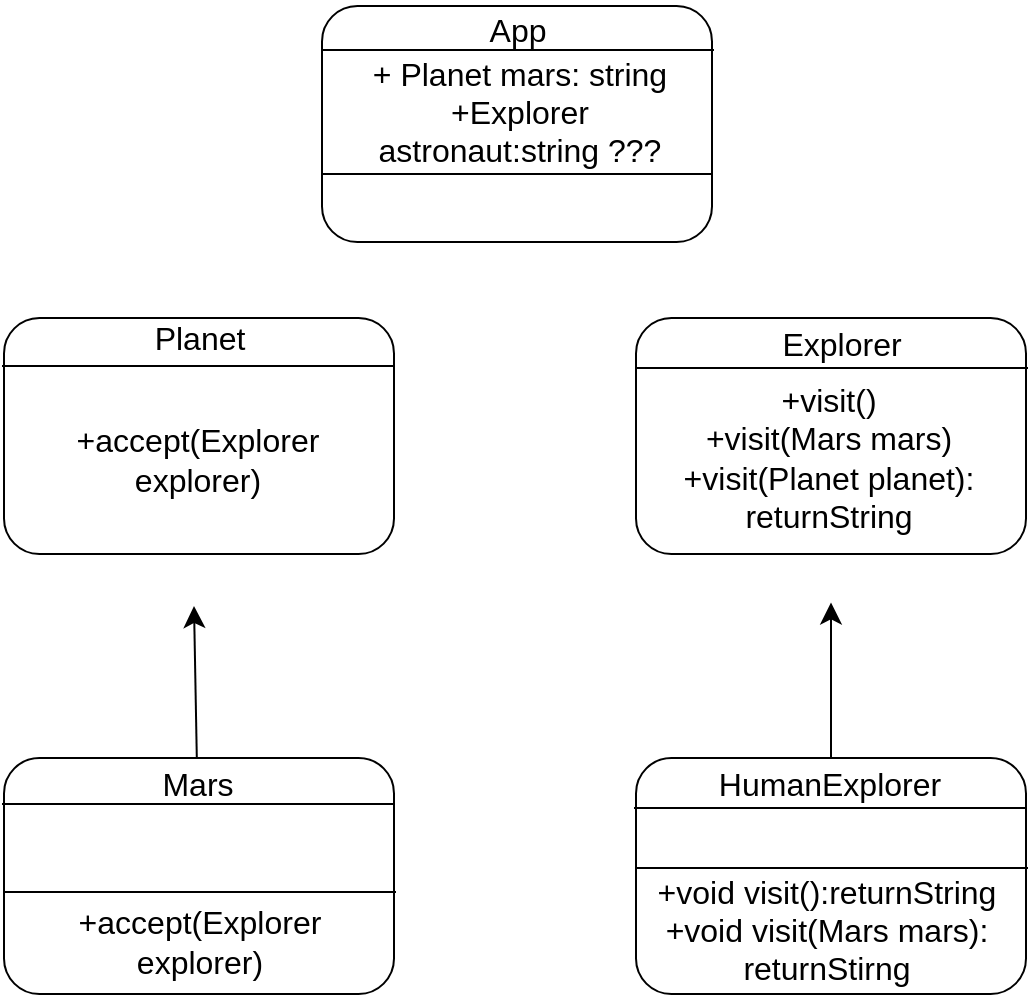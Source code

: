 <mxfile version="21.3.3" type="device">
  <diagram name="Page-1" id="owC3JuDTchMDbREdcmmw">
    <mxGraphModel dx="1013" dy="1093" grid="0" gridSize="10" guides="1" tooltips="1" connect="1" arrows="1" fold="1" page="0" pageScale="1" pageWidth="827" pageHeight="1169" math="0" shadow="0">
      <root>
        <mxCell id="0" />
        <mxCell id="1" parent="0" />
        <mxCell id="uxkh0u8G8FAY5bMfTTRx-1" value="" style="rounded=1;whiteSpace=wrap;html=1;fontSize=16;" vertex="1" parent="1">
          <mxGeometry x="114" y="-83" width="195" height="118" as="geometry" />
        </mxCell>
        <mxCell id="uxkh0u8G8FAY5bMfTTRx-2" value="" style="rounded=1;whiteSpace=wrap;html=1;fontSize=16;" vertex="1" parent="1">
          <mxGeometry x="-45" y="73" width="195" height="118" as="geometry" />
        </mxCell>
        <mxCell id="uxkh0u8G8FAY5bMfTTRx-3" value="" style="rounded=1;whiteSpace=wrap;html=1;fontSize=16;" vertex="1" parent="1">
          <mxGeometry x="271" y="73" width="195" height="118" as="geometry" />
        </mxCell>
        <mxCell id="uxkh0u8G8FAY5bMfTTRx-18" value="" style="edgeStyle=none;curved=1;rounded=0;orthogonalLoop=1;jettySize=auto;html=1;fontSize=12;startSize=8;endSize=8;" edge="1" parent="1" source="uxkh0u8G8FAY5bMfTTRx-4">
          <mxGeometry relative="1" as="geometry">
            <mxPoint x="50" y="217" as="targetPoint" />
          </mxGeometry>
        </mxCell>
        <mxCell id="uxkh0u8G8FAY5bMfTTRx-4" value="" style="rounded=1;whiteSpace=wrap;html=1;fontSize=16;" vertex="1" parent="1">
          <mxGeometry x="-45" y="293" width="195" height="118" as="geometry" />
        </mxCell>
        <mxCell id="uxkh0u8G8FAY5bMfTTRx-17" style="edgeStyle=none;curved=1;rounded=0;orthogonalLoop=1;jettySize=auto;html=1;fontSize=12;startSize=8;endSize=8;" edge="1" parent="1" source="uxkh0u8G8FAY5bMfTTRx-5">
          <mxGeometry relative="1" as="geometry">
            <mxPoint x="368.5" y="215.235" as="targetPoint" />
          </mxGeometry>
        </mxCell>
        <mxCell id="uxkh0u8G8FAY5bMfTTRx-5" value="" style="rounded=1;whiteSpace=wrap;html=1;fontSize=16;" vertex="1" parent="1">
          <mxGeometry x="271" y="293" width="195" height="118" as="geometry" />
        </mxCell>
        <mxCell id="uxkh0u8G8FAY5bMfTTRx-8" value="" style="endArrow=none;html=1;rounded=0;fontSize=12;startSize=8;endSize=8;curved=1;" edge="1" parent="1">
          <mxGeometry width="50" height="50" relative="1" as="geometry">
            <mxPoint x="114" y="-61" as="sourcePoint" />
            <mxPoint x="310" y="-61" as="targetPoint" />
          </mxGeometry>
        </mxCell>
        <mxCell id="uxkh0u8G8FAY5bMfTTRx-9" value="" style="endArrow=none;html=1;rounded=0;fontSize=12;startSize=8;endSize=8;curved=1;" edge="1" parent="1">
          <mxGeometry width="50" height="50" relative="1" as="geometry">
            <mxPoint x="113.5" y="1" as="sourcePoint" />
            <mxPoint x="309.5" y="1" as="targetPoint" />
          </mxGeometry>
        </mxCell>
        <mxCell id="uxkh0u8G8FAY5bMfTTRx-10" value="" style="endArrow=none;html=1;rounded=0;fontSize=12;startSize=8;endSize=8;curved=1;" edge="1" parent="1">
          <mxGeometry width="50" height="50" relative="1" as="geometry">
            <mxPoint x="-46" y="97" as="sourcePoint" />
            <mxPoint x="150" y="97" as="targetPoint" />
          </mxGeometry>
        </mxCell>
        <mxCell id="uxkh0u8G8FAY5bMfTTRx-11" value="" style="endArrow=none;html=1;rounded=0;fontSize=12;startSize=8;endSize=8;curved=1;" edge="1" parent="1">
          <mxGeometry width="50" height="50" relative="1" as="geometry">
            <mxPoint x="271" y="98" as="sourcePoint" />
            <mxPoint x="467" y="98" as="targetPoint" />
          </mxGeometry>
        </mxCell>
        <mxCell id="uxkh0u8G8FAY5bMfTTRx-12" value="" style="endArrow=none;html=1;rounded=0;fontSize=12;startSize=8;endSize=8;curved=1;" edge="1" parent="1">
          <mxGeometry width="50" height="50" relative="1" as="geometry">
            <mxPoint x="-46" y="316" as="sourcePoint" />
            <mxPoint x="150" y="316" as="targetPoint" />
          </mxGeometry>
        </mxCell>
        <mxCell id="uxkh0u8G8FAY5bMfTTRx-13" value="" style="endArrow=none;html=1;rounded=0;fontSize=12;startSize=8;endSize=8;curved=1;" edge="1" parent="1">
          <mxGeometry width="50" height="50" relative="1" as="geometry">
            <mxPoint x="-45" y="360" as="sourcePoint" />
            <mxPoint x="151" y="360" as="targetPoint" />
          </mxGeometry>
        </mxCell>
        <mxCell id="uxkh0u8G8FAY5bMfTTRx-14" value="" style="endArrow=none;html=1;rounded=0;fontSize=12;startSize=8;endSize=8;curved=1;" edge="1" parent="1">
          <mxGeometry width="50" height="50" relative="1" as="geometry">
            <mxPoint x="270" y="318" as="sourcePoint" />
            <mxPoint x="466" y="318" as="targetPoint" />
          </mxGeometry>
        </mxCell>
        <mxCell id="uxkh0u8G8FAY5bMfTTRx-16" value="" style="endArrow=none;html=1;rounded=0;fontSize=12;startSize=8;endSize=8;curved=1;" edge="1" parent="1">
          <mxGeometry width="50" height="50" relative="1" as="geometry">
            <mxPoint x="271" y="348" as="sourcePoint" />
            <mxPoint x="467" y="348" as="targetPoint" />
          </mxGeometry>
        </mxCell>
        <mxCell id="uxkh0u8G8FAY5bMfTTRx-20" value="App" style="text;strokeColor=none;fillColor=none;html=1;align=center;verticalAlign=middle;whiteSpace=wrap;rounded=0;fontSize=16;" vertex="1" parent="1">
          <mxGeometry x="181.5" y="-86" width="60" height="30" as="geometry" />
        </mxCell>
        <mxCell id="uxkh0u8G8FAY5bMfTTRx-22" value="+ Planet mars: string&lt;br&gt;+Explorer astronaut:string ???" style="text;strokeColor=none;fillColor=none;html=1;align=center;verticalAlign=middle;whiteSpace=wrap;rounded=0;fontSize=16;" vertex="1" parent="1">
          <mxGeometry x="125" y="-56" width="176" height="52" as="geometry" />
        </mxCell>
        <mxCell id="uxkh0u8G8FAY5bMfTTRx-23" value="Planet" style="text;strokeColor=none;fillColor=none;html=1;align=center;verticalAlign=middle;whiteSpace=wrap;rounded=0;fontSize=16;" vertex="1" parent="1">
          <mxGeometry x="22.5" y="64" width="60" height="37" as="geometry" />
        </mxCell>
        <mxCell id="uxkh0u8G8FAY5bMfTTRx-25" value="+accept(Explorer explorer)" style="text;strokeColor=none;fillColor=none;html=1;align=center;verticalAlign=middle;whiteSpace=wrap;rounded=0;fontSize=16;" vertex="1" parent="1">
          <mxGeometry x="-41" y="101" width="186" height="86" as="geometry" />
        </mxCell>
        <mxCell id="uxkh0u8G8FAY5bMfTTRx-26" value="Mars" style="text;strokeColor=none;fillColor=none;html=1;align=center;verticalAlign=middle;whiteSpace=wrap;rounded=0;fontSize=16;" vertex="1" parent="1">
          <mxGeometry x="22" y="291" width="60" height="30" as="geometry" />
        </mxCell>
        <mxCell id="uxkh0u8G8FAY5bMfTTRx-27" value="+accept(Explorer explorer)" style="text;strokeColor=none;fillColor=none;html=1;align=center;verticalAlign=middle;whiteSpace=wrap;rounded=0;fontSize=16;" vertex="1" parent="1">
          <mxGeometry x="-41" y="361" width="188" height="47" as="geometry" />
        </mxCell>
        <mxCell id="uxkh0u8G8FAY5bMfTTRx-28" value="Explorer" style="text;strokeColor=none;fillColor=none;html=1;align=center;verticalAlign=middle;whiteSpace=wrap;rounded=0;fontSize=16;" vertex="1" parent="1">
          <mxGeometry x="344" y="71" width="60" height="30" as="geometry" />
        </mxCell>
        <mxCell id="uxkh0u8G8FAY5bMfTTRx-32" value="+visit()&lt;br&gt;+visit(Mars mars)&lt;br&gt;+visit(Planet planet): returnString" style="text;strokeColor=none;fillColor=none;html=1;align=center;verticalAlign=middle;whiteSpace=wrap;rounded=0;fontSize=16;" vertex="1" parent="1">
          <mxGeometry x="271" y="99" width="193" height="88" as="geometry" />
        </mxCell>
        <mxCell id="uxkh0u8G8FAY5bMfTTRx-33" value="HumanExplorer" style="text;strokeColor=none;fillColor=none;html=1;align=center;verticalAlign=middle;whiteSpace=wrap;rounded=0;fontSize=16;" vertex="1" parent="1">
          <mxGeometry x="337.5" y="291" width="60" height="30" as="geometry" />
        </mxCell>
        <mxCell id="uxkh0u8G8FAY5bMfTTRx-37" value="+void visit():returnString&lt;br&gt;+void visit(Mars mars): returnStirng" style="text;strokeColor=none;fillColor=none;html=1;align=center;verticalAlign=middle;whiteSpace=wrap;rounded=0;fontSize=16;" vertex="1" parent="1">
          <mxGeometry x="271" y="349" width="191" height="59" as="geometry" />
        </mxCell>
      </root>
    </mxGraphModel>
  </diagram>
</mxfile>
